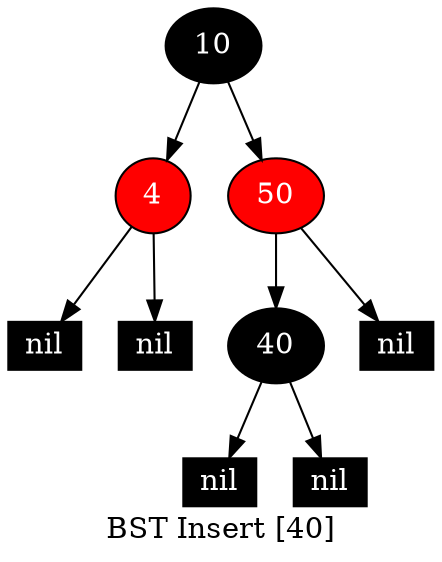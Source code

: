 digraph G {
    label="BST Insert [40]";
    node [width=0.5,fontcolor=white,style=filled];
    10 [fillcolor=black]
    10 -> 4
    10 -> 50
    4 [fillcolor=red]
    4 -> NULLl4
    NULLl4 [label="nil",width=0.3,height=0.2,shape=box,fillcolor=black]
    4 -> NULLr4
    NULLr4 [label="nil",width=0.3,height=0.2,shape=box,fillcolor=black]
    50 [fillcolor=red]
    50 -> 40
    50 -> NULLr50
    NULLr50 [label="nil",width=0.3,height=0.2,shape=box,fillcolor=black]
    40 [fillcolor=black]
    40 -> NULLl40
    NULLl40 [label="nil",width=0.3,height=0.2,shape=box,fillcolor=black]
    40 -> NULLr40
    NULLr40 [label="nil",width=0.3,height=0.2,shape=box,fillcolor=black]
}
